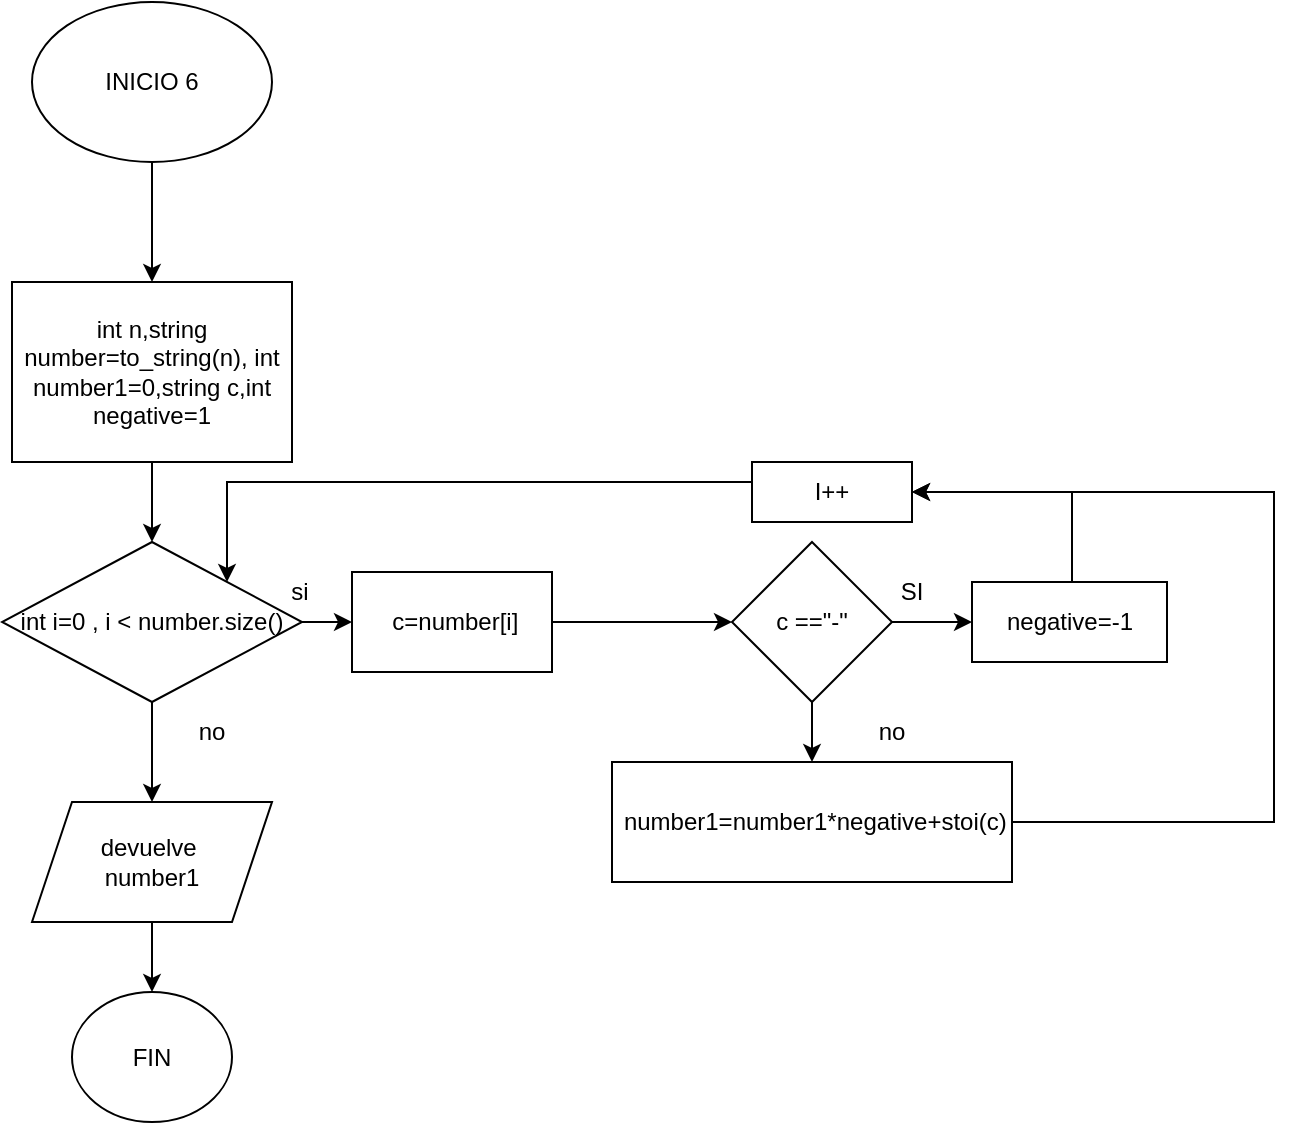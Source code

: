 <mxfile version="24.4.0" type="github">
  <diagram name="Página-1" id="MYTPL2bx1kW0tjAlLPsP">
    <mxGraphModel dx="730" dy="775" grid="1" gridSize="10" guides="1" tooltips="1" connect="1" arrows="1" fold="1" page="1" pageScale="1" pageWidth="827" pageHeight="1169" math="0" shadow="0">
      <root>
        <mxCell id="0" />
        <mxCell id="1" parent="0" />
        <mxCell id="eDJjk_mYBG-lFITdyB-M-3" value="" style="edgeStyle=orthogonalEdgeStyle;rounded=0;orthogonalLoop=1;jettySize=auto;html=1;" edge="1" parent="1" source="eDJjk_mYBG-lFITdyB-M-1" target="eDJjk_mYBG-lFITdyB-M-2">
          <mxGeometry relative="1" as="geometry" />
        </mxCell>
        <mxCell id="eDJjk_mYBG-lFITdyB-M-1" value="INICIO 6" style="ellipse;whiteSpace=wrap;html=1;" vertex="1" parent="1">
          <mxGeometry x="280" y="50" width="120" height="80" as="geometry" />
        </mxCell>
        <mxCell id="eDJjk_mYBG-lFITdyB-M-5" value="" style="edgeStyle=orthogonalEdgeStyle;rounded=0;orthogonalLoop=1;jettySize=auto;html=1;" edge="1" parent="1" source="eDJjk_mYBG-lFITdyB-M-2" target="eDJjk_mYBG-lFITdyB-M-4">
          <mxGeometry relative="1" as="geometry" />
        </mxCell>
        <mxCell id="eDJjk_mYBG-lFITdyB-M-2" value="int n,string number=to_string(n),&amp;nbsp;int number1=0,string c,int negative=1" style="whiteSpace=wrap;html=1;" vertex="1" parent="1">
          <mxGeometry x="270" y="190" width="140" height="90" as="geometry" />
        </mxCell>
        <mxCell id="eDJjk_mYBG-lFITdyB-M-7" value="" style="edgeStyle=orthogonalEdgeStyle;rounded=0;orthogonalLoop=1;jettySize=auto;html=1;" edge="1" parent="1" source="eDJjk_mYBG-lFITdyB-M-4" target="eDJjk_mYBG-lFITdyB-M-6">
          <mxGeometry relative="1" as="geometry" />
        </mxCell>
        <mxCell id="eDJjk_mYBG-lFITdyB-M-18" value="" style="edgeStyle=orthogonalEdgeStyle;rounded=0;orthogonalLoop=1;jettySize=auto;html=1;" edge="1" parent="1" source="eDJjk_mYBG-lFITdyB-M-4" target="eDJjk_mYBG-lFITdyB-M-17">
          <mxGeometry relative="1" as="geometry" />
        </mxCell>
        <mxCell id="eDJjk_mYBG-lFITdyB-M-4" value="int i=0 , i &amp;lt; number.size()" style="rhombus;whiteSpace=wrap;html=1;" vertex="1" parent="1">
          <mxGeometry x="265" y="320" width="150" height="80" as="geometry" />
        </mxCell>
        <mxCell id="eDJjk_mYBG-lFITdyB-M-9" value="" style="edgeStyle=orthogonalEdgeStyle;rounded=0;orthogonalLoop=1;jettySize=auto;html=1;" edge="1" parent="1" source="eDJjk_mYBG-lFITdyB-M-6" target="eDJjk_mYBG-lFITdyB-M-8">
          <mxGeometry relative="1" as="geometry" />
        </mxCell>
        <mxCell id="eDJjk_mYBG-lFITdyB-M-6" value="&amp;nbsp;c=number[i]" style="whiteSpace=wrap;html=1;" vertex="1" parent="1">
          <mxGeometry x="440" y="335" width="100" height="50" as="geometry" />
        </mxCell>
        <mxCell id="eDJjk_mYBG-lFITdyB-M-11" value="" style="edgeStyle=orthogonalEdgeStyle;rounded=0;orthogonalLoop=1;jettySize=auto;html=1;" edge="1" parent="1" source="eDJjk_mYBG-lFITdyB-M-8" target="eDJjk_mYBG-lFITdyB-M-10">
          <mxGeometry relative="1" as="geometry" />
        </mxCell>
        <mxCell id="eDJjk_mYBG-lFITdyB-M-16" value="" style="edgeStyle=orthogonalEdgeStyle;rounded=0;orthogonalLoop=1;jettySize=auto;html=1;" edge="1" parent="1" source="eDJjk_mYBG-lFITdyB-M-8" target="eDJjk_mYBG-lFITdyB-M-15">
          <mxGeometry relative="1" as="geometry" />
        </mxCell>
        <mxCell id="eDJjk_mYBG-lFITdyB-M-8" value="c ==&quot;-&quot;" style="rhombus;whiteSpace=wrap;html=1;" vertex="1" parent="1">
          <mxGeometry x="630" y="320" width="80" height="80" as="geometry" />
        </mxCell>
        <mxCell id="eDJjk_mYBG-lFITdyB-M-28" style="edgeStyle=orthogonalEdgeStyle;rounded=0;orthogonalLoop=1;jettySize=auto;html=1;entryX=1;entryY=0.5;entryDx=0;entryDy=0;" edge="1" parent="1" source="eDJjk_mYBG-lFITdyB-M-10" target="eDJjk_mYBG-lFITdyB-M-22">
          <mxGeometry relative="1" as="geometry">
            <Array as="points">
              <mxPoint x="800" y="295" />
            </Array>
          </mxGeometry>
        </mxCell>
        <mxCell id="eDJjk_mYBG-lFITdyB-M-10" value="negative=-1" style="whiteSpace=wrap;html=1;" vertex="1" parent="1">
          <mxGeometry x="750" y="340" width="97.5" height="40" as="geometry" />
        </mxCell>
        <mxCell id="eDJjk_mYBG-lFITdyB-M-32" style="edgeStyle=orthogonalEdgeStyle;rounded=0;orthogonalLoop=1;jettySize=auto;html=1;entryX=1;entryY=0.5;entryDx=0;entryDy=0;" edge="1" parent="1" source="eDJjk_mYBG-lFITdyB-M-15" target="eDJjk_mYBG-lFITdyB-M-22">
          <mxGeometry relative="1" as="geometry">
            <mxPoint x="900" y="280" as="targetPoint" />
            <Array as="points">
              <mxPoint x="901" y="460" />
              <mxPoint x="901" y="295" />
            </Array>
          </mxGeometry>
        </mxCell>
        <mxCell id="eDJjk_mYBG-lFITdyB-M-15" value="&amp;nbsp;number1=number1*negative+stoi(c)" style="whiteSpace=wrap;html=1;" vertex="1" parent="1">
          <mxGeometry x="570" y="430" width="200" height="60" as="geometry" />
        </mxCell>
        <mxCell id="eDJjk_mYBG-lFITdyB-M-20" value="" style="edgeStyle=orthogonalEdgeStyle;rounded=0;orthogonalLoop=1;jettySize=auto;html=1;" edge="1" parent="1" source="eDJjk_mYBG-lFITdyB-M-17" target="eDJjk_mYBG-lFITdyB-M-19">
          <mxGeometry relative="1" as="geometry" />
        </mxCell>
        <mxCell id="eDJjk_mYBG-lFITdyB-M-17" value="devuelve&amp;nbsp;&lt;div&gt;number1&lt;/div&gt;" style="shape=parallelogram;perimeter=parallelogramPerimeter;whiteSpace=wrap;html=1;fixedSize=1;" vertex="1" parent="1">
          <mxGeometry x="280" y="450" width="120" height="60" as="geometry" />
        </mxCell>
        <mxCell id="eDJjk_mYBG-lFITdyB-M-19" value="FIN" style="ellipse;whiteSpace=wrap;html=1;" vertex="1" parent="1">
          <mxGeometry x="300" y="545" width="80" height="65" as="geometry" />
        </mxCell>
        <mxCell id="eDJjk_mYBG-lFITdyB-M-27" style="edgeStyle=orthogonalEdgeStyle;rounded=0;orthogonalLoop=1;jettySize=auto;html=1;entryX=1;entryY=0;entryDx=0;entryDy=0;" edge="1" parent="1" source="eDJjk_mYBG-lFITdyB-M-22" target="eDJjk_mYBG-lFITdyB-M-4">
          <mxGeometry relative="1" as="geometry">
            <Array as="points">
              <mxPoint x="378" y="290" />
            </Array>
          </mxGeometry>
        </mxCell>
        <mxCell id="eDJjk_mYBG-lFITdyB-M-22" value="I++" style="rounded=0;whiteSpace=wrap;html=1;" vertex="1" parent="1">
          <mxGeometry x="640" y="280" width="80" height="30" as="geometry" />
        </mxCell>
        <mxCell id="eDJjk_mYBG-lFITdyB-M-29" value="SI" style="text;html=1;align=center;verticalAlign=middle;whiteSpace=wrap;rounded=0;" vertex="1" parent="1">
          <mxGeometry x="690" y="330" width="60" height="30" as="geometry" />
        </mxCell>
        <mxCell id="eDJjk_mYBG-lFITdyB-M-31" value="no" style="text;html=1;align=center;verticalAlign=middle;whiteSpace=wrap;rounded=0;" vertex="1" parent="1">
          <mxGeometry x="680" y="400" width="60" height="30" as="geometry" />
        </mxCell>
        <mxCell id="eDJjk_mYBG-lFITdyB-M-33" value="si" style="text;html=1;align=center;verticalAlign=middle;whiteSpace=wrap;rounded=0;" vertex="1" parent="1">
          <mxGeometry x="384" y="330" width="60" height="30" as="geometry" />
        </mxCell>
        <mxCell id="eDJjk_mYBG-lFITdyB-M-34" value="no" style="text;html=1;align=center;verticalAlign=middle;whiteSpace=wrap;rounded=0;" vertex="1" parent="1">
          <mxGeometry x="340" y="400" width="60" height="30" as="geometry" />
        </mxCell>
      </root>
    </mxGraphModel>
  </diagram>
</mxfile>
